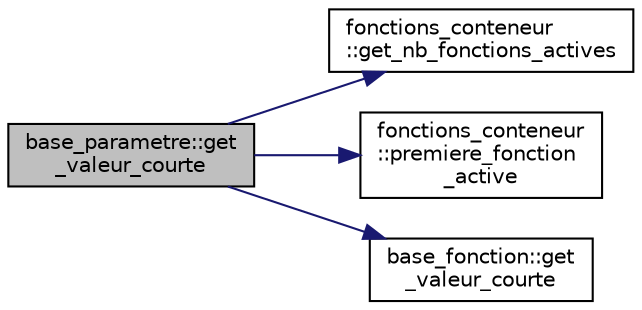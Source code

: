digraph "base_parametre::get_valeur_courte"
{
  edge [fontname="Helvetica",fontsize="10",labelfontname="Helvetica",labelfontsize="10"];
  node [fontname="Helvetica",fontsize="10",shape=record];
  rankdir="LR";
  Node59 [label="base_parametre::get\l_valeur_courte",height=0.2,width=0.4,color="black", fillcolor="grey75", style="filled", fontcolor="black"];
  Node59 -> Node60 [color="midnightblue",fontsize="10",style="solid",fontname="Helvetica"];
  Node60 [label="fonctions_conteneur\l::get_nb_fonctions_actives",height=0.2,width=0.4,color="black", fillcolor="white", style="filled",URL="$classfonctions__conteneur.html#aa0372e0e6818c6a71721f1a5350aa1ed"];
  Node59 -> Node61 [color="midnightblue",fontsize="10",style="solid",fontname="Helvetica"];
  Node61 [label="fonctions_conteneur\l::premiere_fonction\l_active",height=0.2,width=0.4,color="black", fillcolor="white", style="filled",URL="$classfonctions__conteneur.html#a346cf6e2574fe487ef7eaaebf603f2db"];
  Node59 -> Node62 [color="midnightblue",fontsize="10",style="solid",fontname="Helvetica"];
  Node62 [label="base_fonction::get\l_valeur_courte",height=0.2,width=0.4,color="black", fillcolor="white", style="filled",URL="$classbase__fonction.html#aa0ad813556f7c6b4ec8e35a34ced4436",tooltip="Méthode virtuelle pure retournant la valeur de la fonction en version raccourci. "];
}
